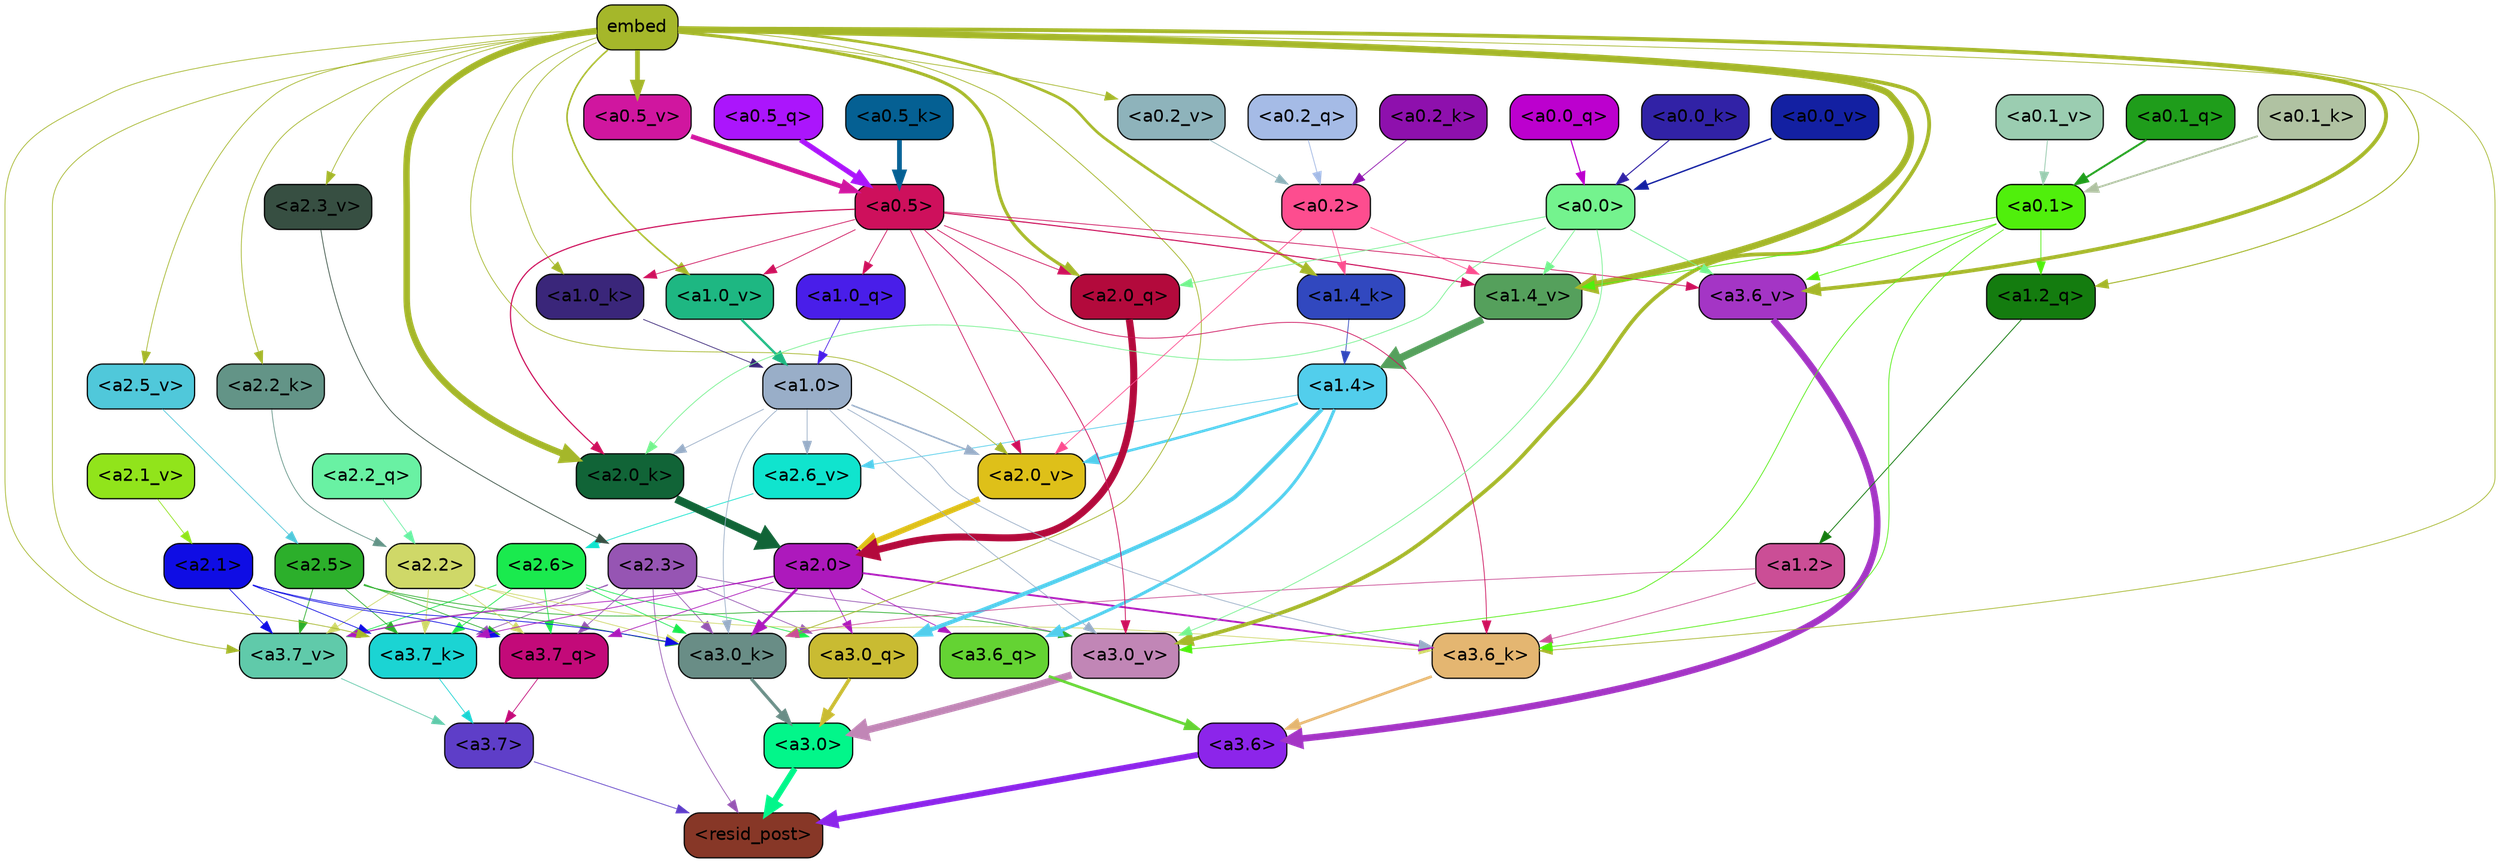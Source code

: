 strict digraph "" {
	graph [bgcolor=transparent,
		layout=dot,
		overlap=false,
		splines=true
	];
	"<a3.7>"	[color=black,
		fillcolor="#5e3ec8",
		fontname=Helvetica,
		shape=box,
		style="filled, rounded"];
	"<resid_post>"	[color=black,
		fillcolor="#873727",
		fontname=Helvetica,
		shape=box,
		style="filled, rounded"];
	"<a3.7>" -> "<resid_post>"	[color="#5e3ec8",
		penwidth=0.6];
	"<a3.6>"	[color=black,
		fillcolor="#8c25ea",
		fontname=Helvetica,
		shape=box,
		style="filled, rounded"];
	"<a3.6>" -> "<resid_post>"	[color="#8c25ea",
		penwidth=4.7534414529800415];
	"<a3.0>"	[color=black,
		fillcolor="#02f68a",
		fontname=Helvetica,
		shape=box,
		style="filled, rounded"];
	"<a3.0>" -> "<resid_post>"	[color="#02f68a",
		penwidth=4.898576855659485];
	"<a2.3>"	[color=black,
		fillcolor="#9655b3",
		fontname=Helvetica,
		shape=box,
		style="filled, rounded"];
	"<a2.3>" -> "<resid_post>"	[color="#9655b3",
		penwidth=0.6];
	"<a3.7_q>"	[color=black,
		fillcolor="#c30a79",
		fontname=Helvetica,
		shape=box,
		style="filled, rounded"];
	"<a2.3>" -> "<a3.7_q>"	[color="#9655b3",
		penwidth=0.6];
	"<a3.0_q>"	[color=black,
		fillcolor="#c9bb32",
		fontname=Helvetica,
		shape=box,
		style="filled, rounded"];
	"<a2.3>" -> "<a3.0_q>"	[color="#9655b3",
		penwidth=0.6];
	"<a3.7_k>"	[color=black,
		fillcolor="#1bd4d3",
		fontname=Helvetica,
		shape=box,
		style="filled, rounded"];
	"<a2.3>" -> "<a3.7_k>"	[color="#9655b3",
		penwidth=0.6];
	"<a3.0_k>"	[color=black,
		fillcolor="#698d86",
		fontname=Helvetica,
		shape=box,
		style="filled, rounded"];
	"<a2.3>" -> "<a3.0_k>"	[color="#9655b3",
		penwidth=0.6];
	"<a3.7_v>"	[color=black,
		fillcolor="#60caaa",
		fontname=Helvetica,
		shape=box,
		style="filled, rounded"];
	"<a2.3>" -> "<a3.7_v>"	[color="#9655b3",
		penwidth=0.6];
	"<a3.0_v>"	[color=black,
		fillcolor="#c186b6",
		fontname=Helvetica,
		shape=box,
		style="filled, rounded"];
	"<a2.3>" -> "<a3.0_v>"	[color="#9655b3",
		penwidth=0.6];
	"<a3.7_q>" -> "<a3.7>"	[color="#c30a79",
		penwidth=0.6];
	"<a3.6_q>"	[color=black,
		fillcolor="#64d333",
		fontname=Helvetica,
		shape=box,
		style="filled, rounded"];
	"<a3.6_q>" -> "<a3.6>"	[color="#64d333",
		penwidth=2.160832464694977];
	"<a3.0_q>" -> "<a3.0>"	[color="#c9bb32",
		penwidth=2.870753765106201];
	"<a3.7_k>" -> "<a3.7>"	[color="#1bd4d3",
		penwidth=0.6];
	"<a3.6_k>"	[color=black,
		fillcolor="#e4b671",
		fontname=Helvetica,
		shape=box,
		style="filled, rounded"];
	"<a3.6_k>" -> "<a3.6>"	[color="#e4b671",
		penwidth=2.13908451795578];
	"<a3.0_k>" -> "<a3.0>"	[color="#698d86",
		penwidth=2.520303964614868];
	"<a3.7_v>" -> "<a3.7>"	[color="#60caaa",
		penwidth=0.6];
	"<a3.6_v>"	[color=black,
		fillcolor="#a435c5",
		fontname=Helvetica,
		shape=box,
		style="filled, rounded"];
	"<a3.6_v>" -> "<a3.6>"	[color="#a435c5",
		penwidth=5.297133803367615];
	"<a3.0_v>" -> "<a3.0>"	[color="#c186b6",
		penwidth=5.680712580680847];
	"<a2.6>"	[color=black,
		fillcolor="#1aea4e",
		fontname=Helvetica,
		shape=box,
		style="filled, rounded"];
	"<a2.6>" -> "<a3.7_q>"	[color="#1aea4e",
		penwidth=0.6];
	"<a2.6>" -> "<a3.0_q>"	[color="#1aea4e",
		penwidth=0.6];
	"<a2.6>" -> "<a3.7_k>"	[color="#1aea4e",
		penwidth=0.6];
	"<a2.6>" -> "<a3.0_k>"	[color="#1aea4e",
		penwidth=0.6];
	"<a2.6>" -> "<a3.7_v>"	[color="#1aea4e",
		penwidth=0.6];
	"<a2.5>"	[color=black,
		fillcolor="#2caf2b",
		fontname=Helvetica,
		shape=box,
		style="filled, rounded"];
	"<a2.5>" -> "<a3.7_q>"	[color="#2caf2b",
		penwidth=0.6];
	"<a2.5>" -> "<a3.7_k>"	[color="#2caf2b",
		penwidth=0.6];
	"<a2.5>" -> "<a3.0_k>"	[color="#2caf2b",
		penwidth=0.6];
	"<a2.5>" -> "<a3.7_v>"	[color="#2caf2b",
		penwidth=0.6];
	"<a2.5>" -> "<a3.0_v>"	[color="#2caf2b",
		penwidth=0.6];
	"<a2.2>"	[color=black,
		fillcolor="#cfd868",
		fontname=Helvetica,
		shape=box,
		style="filled, rounded"];
	"<a2.2>" -> "<a3.7_q>"	[color="#cfd868",
		penwidth=0.6];
	"<a2.2>" -> "<a3.7_k>"	[color="#cfd868",
		penwidth=0.6];
	"<a2.2>" -> "<a3.6_k>"	[color="#cfd868",
		penwidth=0.6];
	"<a2.2>" -> "<a3.0_k>"	[color="#cfd868",
		penwidth=0.6];
	"<a2.2>" -> "<a3.7_v>"	[color="#cfd868",
		penwidth=0.6];
	"<a2.1>"	[color=black,
		fillcolor="#0f0de4",
		fontname=Helvetica,
		shape=box,
		style="filled, rounded"];
	"<a2.1>" -> "<a3.7_q>"	[color="#0f0de4",
		penwidth=0.6];
	"<a2.1>" -> "<a3.7_k>"	[color="#0f0de4",
		penwidth=0.6];
	"<a2.1>" -> "<a3.0_k>"	[color="#0f0de4",
		penwidth=0.6];
	"<a2.1>" -> "<a3.7_v>"	[color="#0f0de4",
		penwidth=0.6];
	"<a2.0>"	[color=black,
		fillcolor="#ad19bc",
		fontname=Helvetica,
		shape=box,
		style="filled, rounded"];
	"<a2.0>" -> "<a3.7_q>"	[color="#ad19bc",
		penwidth=0.6];
	"<a2.0>" -> "<a3.6_q>"	[color="#ad19bc",
		penwidth=0.6];
	"<a2.0>" -> "<a3.0_q>"	[color="#ad19bc",
		penwidth=0.6];
	"<a2.0>" -> "<a3.7_k>"	[color="#ad19bc",
		penwidth=0.6];
	"<a2.0>" -> "<a3.6_k>"	[color="#ad19bc",
		penwidth=1.4957321882247925];
	"<a2.0>" -> "<a3.0_k>"	[color="#ad19bc",
		penwidth=2.18752121925354];
	"<a2.0>" -> "<a3.7_v>"	[color="#ad19bc",
		penwidth=0.6];
	"<a1.4>"	[color=black,
		fillcolor="#52ceec",
		fontname=Helvetica,
		shape=box,
		style="filled, rounded"];
	"<a1.4>" -> "<a3.6_q>"	[color="#52ceec",
		penwidth=2.4829938411712646];
	"<a1.4>" -> "<a3.0_q>"	[color="#52ceec",
		penwidth=3.299744725227356];
	"<a2.6_v>"	[color=black,
		fillcolor="#10e4ce",
		fontname=Helvetica,
		shape=box,
		style="filled, rounded"];
	"<a1.4>" -> "<a2.6_v>"	[color="#52ceec",
		penwidth=0.6];
	"<a2.0_v>"	[color=black,
		fillcolor="#dec019",
		fontname=Helvetica,
		shape=box,
		style="filled, rounded"];
	"<a1.4>" -> "<a2.0_v>"	[color="#52ceec",
		penwidth=2.092592429369688];
	embed	[color=black,
		fillcolor="#a5b72a",
		fontname=Helvetica,
		shape=box,
		style="filled, rounded"];
	embed -> "<a3.7_k>"	[color="#a5b72a",
		penwidth=0.6];
	embed -> "<a3.6_k>"	[color="#a5b72a",
		penwidth=0.6];
	embed -> "<a3.0_k>"	[color="#a5b72a",
		penwidth=0.6394047290086746];
	embed -> "<a3.7_v>"	[color="#a5b72a",
		penwidth=0.6];
	embed -> "<a3.6_v>"	[color="#a5b72a",
		penwidth=3.067279100418091];
	embed -> "<a3.0_v>"	[color="#a5b72a",
		penwidth=3.0212591886520386];
	"<a2.0_q>"	[color=black,
		fillcolor="#b30a3c",
		fontname=Helvetica,
		shape=box,
		style="filled, rounded"];
	embed -> "<a2.0_q>"	[color="#a5b72a",
		penwidth=2.5355080366134644];
	"<a2.2_k>"	[color=black,
		fillcolor="#639487",
		fontname=Helvetica,
		shape=box,
		style="filled, rounded"];
	embed -> "<a2.2_k>"	[color="#a5b72a",
		penwidth=0.6];
	"<a2.0_k>"	[color=black,
		fillcolor="#116437",
		fontname=Helvetica,
		shape=box,
		style="filled, rounded"];
	embed -> "<a2.0_k>"	[color="#a5b72a",
		penwidth=5.2180726528167725];
	"<a2.5_v>"	[color=black,
		fillcolor="#50c8da",
		fontname=Helvetica,
		shape=box,
		style="filled, rounded"];
	embed -> "<a2.5_v>"	[color="#a5b72a",
		penwidth=0.6];
	"<a2.3_v>"	[color=black,
		fillcolor="#374f42",
		fontname=Helvetica,
		shape=box,
		style="filled, rounded"];
	embed -> "<a2.3_v>"	[color="#a5b72a",
		penwidth=0.6];
	embed -> "<a2.0_v>"	[color="#a5b72a",
		penwidth=0.6];
	"<a1.2_q>"	[color=black,
		fillcolor="#147c0f",
		fontname=Helvetica,
		shape=box,
		style="filled, rounded"];
	embed -> "<a1.2_q>"	[color="#a5b72a",
		penwidth=0.8094894886016846];
	"<a1.4_k>"	[color=black,
		fillcolor="#3148bf",
		fontname=Helvetica,
		shape=box,
		style="filled, rounded"];
	embed -> "<a1.4_k>"	[color="#a5b72a",
		penwidth=2.1732678413391113];
	"<a1.0_k>"	[color=black,
		fillcolor="#3a267a",
		fontname=Helvetica,
		shape=box,
		style="filled, rounded"];
	embed -> "<a1.0_k>"	[color="#a5b72a",
		penwidth=0.6];
	"<a1.4_v>"	[color=black,
		fillcolor="#55a05c",
		fontname=Helvetica,
		shape=box,
		style="filled, rounded"];
	embed -> "<a1.4_v>"	[color="#a5b72a",
		penwidth=5.162249565124512];
	"<a1.0_v>"	[color=black,
		fillcolor="#1eb782",
		fontname=Helvetica,
		shape=box,
		style="filled, rounded"];
	embed -> "<a1.0_v>"	[color="#a5b72a",
		penwidth=1.26457279920578];
	"<a0.5_v>"	[color=black,
		fillcolor="#d0169f",
		fontname=Helvetica,
		shape=box,
		style="filled, rounded"];
	embed -> "<a0.5_v>"	[color="#a5b72a",
		penwidth=3.8054766058921814];
	"<a0.2_v>"	[color=black,
		fillcolor="#8eb3bb",
		fontname=Helvetica,
		shape=box,
		style="filled, rounded"];
	embed -> "<a0.2_v>"	[color="#a5b72a",
		penwidth=0.6];
	"<a1.2>"	[color=black,
		fillcolor="#cb4e96",
		fontname=Helvetica,
		shape=box,
		style="filled, rounded"];
	"<a1.2>" -> "<a3.6_k>"	[color="#cb4e96",
		penwidth=0.6];
	"<a1.2>" -> "<a3.0_k>"	[color="#cb4e96",
		penwidth=0.6];
	"<a1.0>"	[color=black,
		fillcolor="#99aec8",
		fontname=Helvetica,
		shape=box,
		style="filled, rounded"];
	"<a1.0>" -> "<a3.6_k>"	[color="#99aec8",
		penwidth=0.6];
	"<a1.0>" -> "<a3.0_k>"	[color="#99aec8",
		penwidth=0.6];
	"<a1.0>" -> "<a3.0_v>"	[color="#99aec8",
		penwidth=0.6];
	"<a1.0>" -> "<a2.0_k>"	[color="#99aec8",
		penwidth=0.6];
	"<a1.0>" -> "<a2.6_v>"	[color="#99aec8",
		penwidth=0.6];
	"<a1.0>" -> "<a2.0_v>"	[color="#99aec8",
		penwidth=1.2132605910301208];
	"<a0.5>"	[color=black,
		fillcolor="#ce105c",
		fontname=Helvetica,
		shape=box,
		style="filled, rounded"];
	"<a0.5>" -> "<a3.6_k>"	[color="#ce105c",
		penwidth=0.6];
	"<a0.5>" -> "<a3.6_v>"	[color="#ce105c",
		penwidth=0.6];
	"<a0.5>" -> "<a3.0_v>"	[color="#ce105c",
		penwidth=0.648682102560997];
	"<a0.5>" -> "<a2.0_q>"	[color="#ce105c",
		penwidth=0.6];
	"<a0.5>" -> "<a2.0_k>"	[color="#ce105c",
		penwidth=0.9236047863960266];
	"<a0.5>" -> "<a2.0_v>"	[color="#ce105c",
		penwidth=0.6];
	"<a1.0_q>"	[color=black,
		fillcolor="#491ee9",
		fontname=Helvetica,
		shape=box,
		style="filled, rounded"];
	"<a0.5>" -> "<a1.0_q>"	[color="#ce105c",
		penwidth=0.6];
	"<a0.5>" -> "<a1.0_k>"	[color="#ce105c",
		penwidth=0.6];
	"<a0.5>" -> "<a1.4_v>"	[color="#ce105c",
		penwidth=0.8783596754074097];
	"<a0.5>" -> "<a1.0_v>"	[color="#ce105c",
		penwidth=0.6];
	"<a0.1>"	[color=black,
		fillcolor="#50ef0c",
		fontname=Helvetica,
		shape=box,
		style="filled, rounded"];
	"<a0.1>" -> "<a3.6_k>"	[color="#50ef0c",
		penwidth=0.6];
	"<a0.1>" -> "<a3.6_v>"	[color="#50ef0c",
		penwidth=0.6];
	"<a0.1>" -> "<a3.0_v>"	[color="#50ef0c",
		penwidth=0.6];
	"<a0.1>" -> "<a1.2_q>"	[color="#50ef0c",
		penwidth=0.6];
	"<a0.1>" -> "<a1.4_v>"	[color="#50ef0c",
		penwidth=0.6490728855133057];
	"<a0.0>"	[color=black,
		fillcolor="#74f38e",
		fontname=Helvetica,
		shape=box,
		style="filled, rounded"];
	"<a0.0>" -> "<a3.6_v>"	[color="#74f38e",
		penwidth=0.6];
	"<a0.0>" -> "<a3.0_v>"	[color="#74f38e",
		penwidth=0.6];
	"<a0.0>" -> "<a2.0_q>"	[color="#74f38e",
		penwidth=0.6];
	"<a0.0>" -> "<a2.0_k>"	[color="#74f38e",
		penwidth=0.6];
	"<a0.0>" -> "<a1.4_v>"	[color="#74f38e",
		penwidth=0.6];
	"<a2.2_q>"	[color=black,
		fillcolor="#69f1a3",
		fontname=Helvetica,
		shape=box,
		style="filled, rounded"];
	"<a2.2_q>" -> "<a2.2>"	[color="#69f1a3",
		penwidth=0.6];
	"<a2.0_q>" -> "<a2.0>"	[color="#b30a3c",
		penwidth=5.681910276412964];
	"<a2.2_k>" -> "<a2.2>"	[color="#639487",
		penwidth=0.6];
	"<a2.0_k>" -> "<a2.0>"	[color="#116437",
		penwidth=6.447777509689331];
	"<a2.6_v>" -> "<a2.6>"	[color="#10e4ce",
		penwidth=0.6];
	"<a2.5_v>" -> "<a2.5>"	[color="#50c8da",
		penwidth=0.6];
	"<a2.3_v>" -> "<a2.3>"	[color="#374f42",
		penwidth=0.6];
	"<a2.1_v>"	[color=black,
		fillcolor="#91e41b",
		fontname=Helvetica,
		shape=box,
		style="filled, rounded"];
	"<a2.1_v>" -> "<a2.1>"	[color="#91e41b",
		penwidth=0.6];
	"<a2.0_v>" -> "<a2.0>"	[color="#dec019",
		penwidth=4.5695202350616455];
	"<a0.2>"	[color=black,
		fillcolor="#fd4d8f",
		fontname=Helvetica,
		shape=box,
		style="filled, rounded"];
	"<a0.2>" -> "<a2.0_v>"	[color="#fd4d8f",
		penwidth=0.6];
	"<a0.2>" -> "<a1.4_k>"	[color="#fd4d8f",
		penwidth=0.6];
	"<a0.2>" -> "<a1.4_v>"	[color="#fd4d8f",
		penwidth=0.6];
	"<a1.2_q>" -> "<a1.2>"	[color="#147c0f",
		penwidth=0.6769798994064331];
	"<a1.0_q>" -> "<a1.0>"	[color="#491ee9",
		penwidth=0.6];
	"<a1.4_k>" -> "<a1.4>"	[color="#3148bf",
		penwidth=0.6];
	"<a1.0_k>" -> "<a1.0>"	[color="#3a267a",
		penwidth=0.6];
	"<a1.4_v>" -> "<a1.4>"	[color="#55a05c",
		penwidth=6.016597509384155];
	"<a1.0_v>" -> "<a1.0>"	[color="#1eb782",
		penwidth=1.8562973737716675];
	"<a0.5_q>"	[color=black,
		fillcolor="#ab15fc",
		fontname=Helvetica,
		shape=box,
		style="filled, rounded"];
	"<a0.5_q>" -> "<a0.5>"	[color="#ab15fc",
		penwidth=4.176325984299183];
	"<a0.2_q>"	[color=black,
		fillcolor="#a5bbe6",
		fontname=Helvetica,
		shape=box,
		style="filled, rounded"];
	"<a0.2_q>" -> "<a0.2>"	[color="#a5bbe6",
		penwidth=0.6484866142272949];
	"<a0.1_q>"	[color=black,
		fillcolor="#1f9d1b",
		fontname=Helvetica,
		shape=box,
		style="filled, rounded"];
	"<a0.1_q>" -> "<a0.1>"	[color="#1f9d1b",
		penwidth=1.571044921875];
	"<a0.0_q>"	[color=black,
		fillcolor="#bc00ce",
		fontname=Helvetica,
		shape=box,
		style="filled, rounded"];
	"<a0.0_q>" -> "<a0.0>"	[color="#bc00ce",
		penwidth=0.9426424503326416];
	"<a0.5_k>"	[color=black,
		fillcolor="#056093",
		fontname=Helvetica,
		shape=box,
		style="filled, rounded"];
	"<a0.5_k>" -> "<a0.5>"	[color="#056093",
		penwidth=3.7953722774982452];
	"<a0.2_k>"	[color=black,
		fillcolor="#8e10ad",
		fontname=Helvetica,
		shape=box,
		style="filled, rounded"];
	"<a0.2_k>" -> "<a0.2>"	[color="#8e10ad",
		penwidth=0.6];
	"<a0.1_k>"	[color=black,
		fillcolor="#b0c2a2",
		fontname=Helvetica,
		shape=box,
		style="filled, rounded"];
	"<a0.1_k>" -> "<a0.1>"	[color="#b0c2a2",
		penwidth=1.483607530593872];
	"<a0.0_k>"	[color=black,
		fillcolor="#3122a6",
		fontname=Helvetica,
		shape=box,
		style="filled, rounded"];
	"<a0.0_k>" -> "<a0.0>"	[color="#3122a6",
		penwidth=0.8216795921325684];
	"<a0.5_v>" -> "<a0.5>"	[color="#d0169f",
		penwidth=3.805475652217865];
	"<a0.2_v>" -> "<a0.2>"	[color="#8eb3bb",
		penwidth=0.6];
	"<a0.1_v>"	[color=black,
		fillcolor="#9bcdb1",
		fontname=Helvetica,
		shape=box,
		style="filled, rounded"];
	"<a0.1_v>" -> "<a0.1>"	[color="#9bcdb1",
		penwidth=0.6855120658874512];
	"<a0.0_v>"	[color=black,
		fillcolor="#1320a2",
		fontname=Helvetica,
		shape=box,
		style="filled, rounded"];
	"<a0.0_v>" -> "<a0.0>"	[color="#1320a2",
		penwidth=1.1353182792663574];
}
